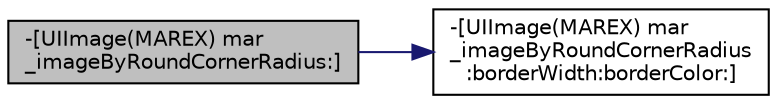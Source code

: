 digraph "-[UIImage(MAREX) mar_imageByRoundCornerRadius:]"
{
  edge [fontname="Helvetica",fontsize="10",labelfontname="Helvetica",labelfontsize="10"];
  node [fontname="Helvetica",fontsize="10",shape=record];
  rankdir="LR";
  Node85 [label="-[UIImage(MAREX) mar\l_imageByRoundCornerRadius:]",height=0.2,width=0.4,color="black", fillcolor="grey75", style="filled", fontcolor="black"];
  Node85 -> Node86 [color="midnightblue",fontsize="10",style="solid"];
  Node86 [label="-[UIImage(MAREX) mar\l_imageByRoundCornerRadius\l:borderWidth:borderColor:]",height=0.2,width=0.4,color="black", fillcolor="white", style="filled",URL="$category_u_i_image_07_m_a_r_e_x_08.html#a831e6e539d393346991439aeb4e0f8d2"];
}
